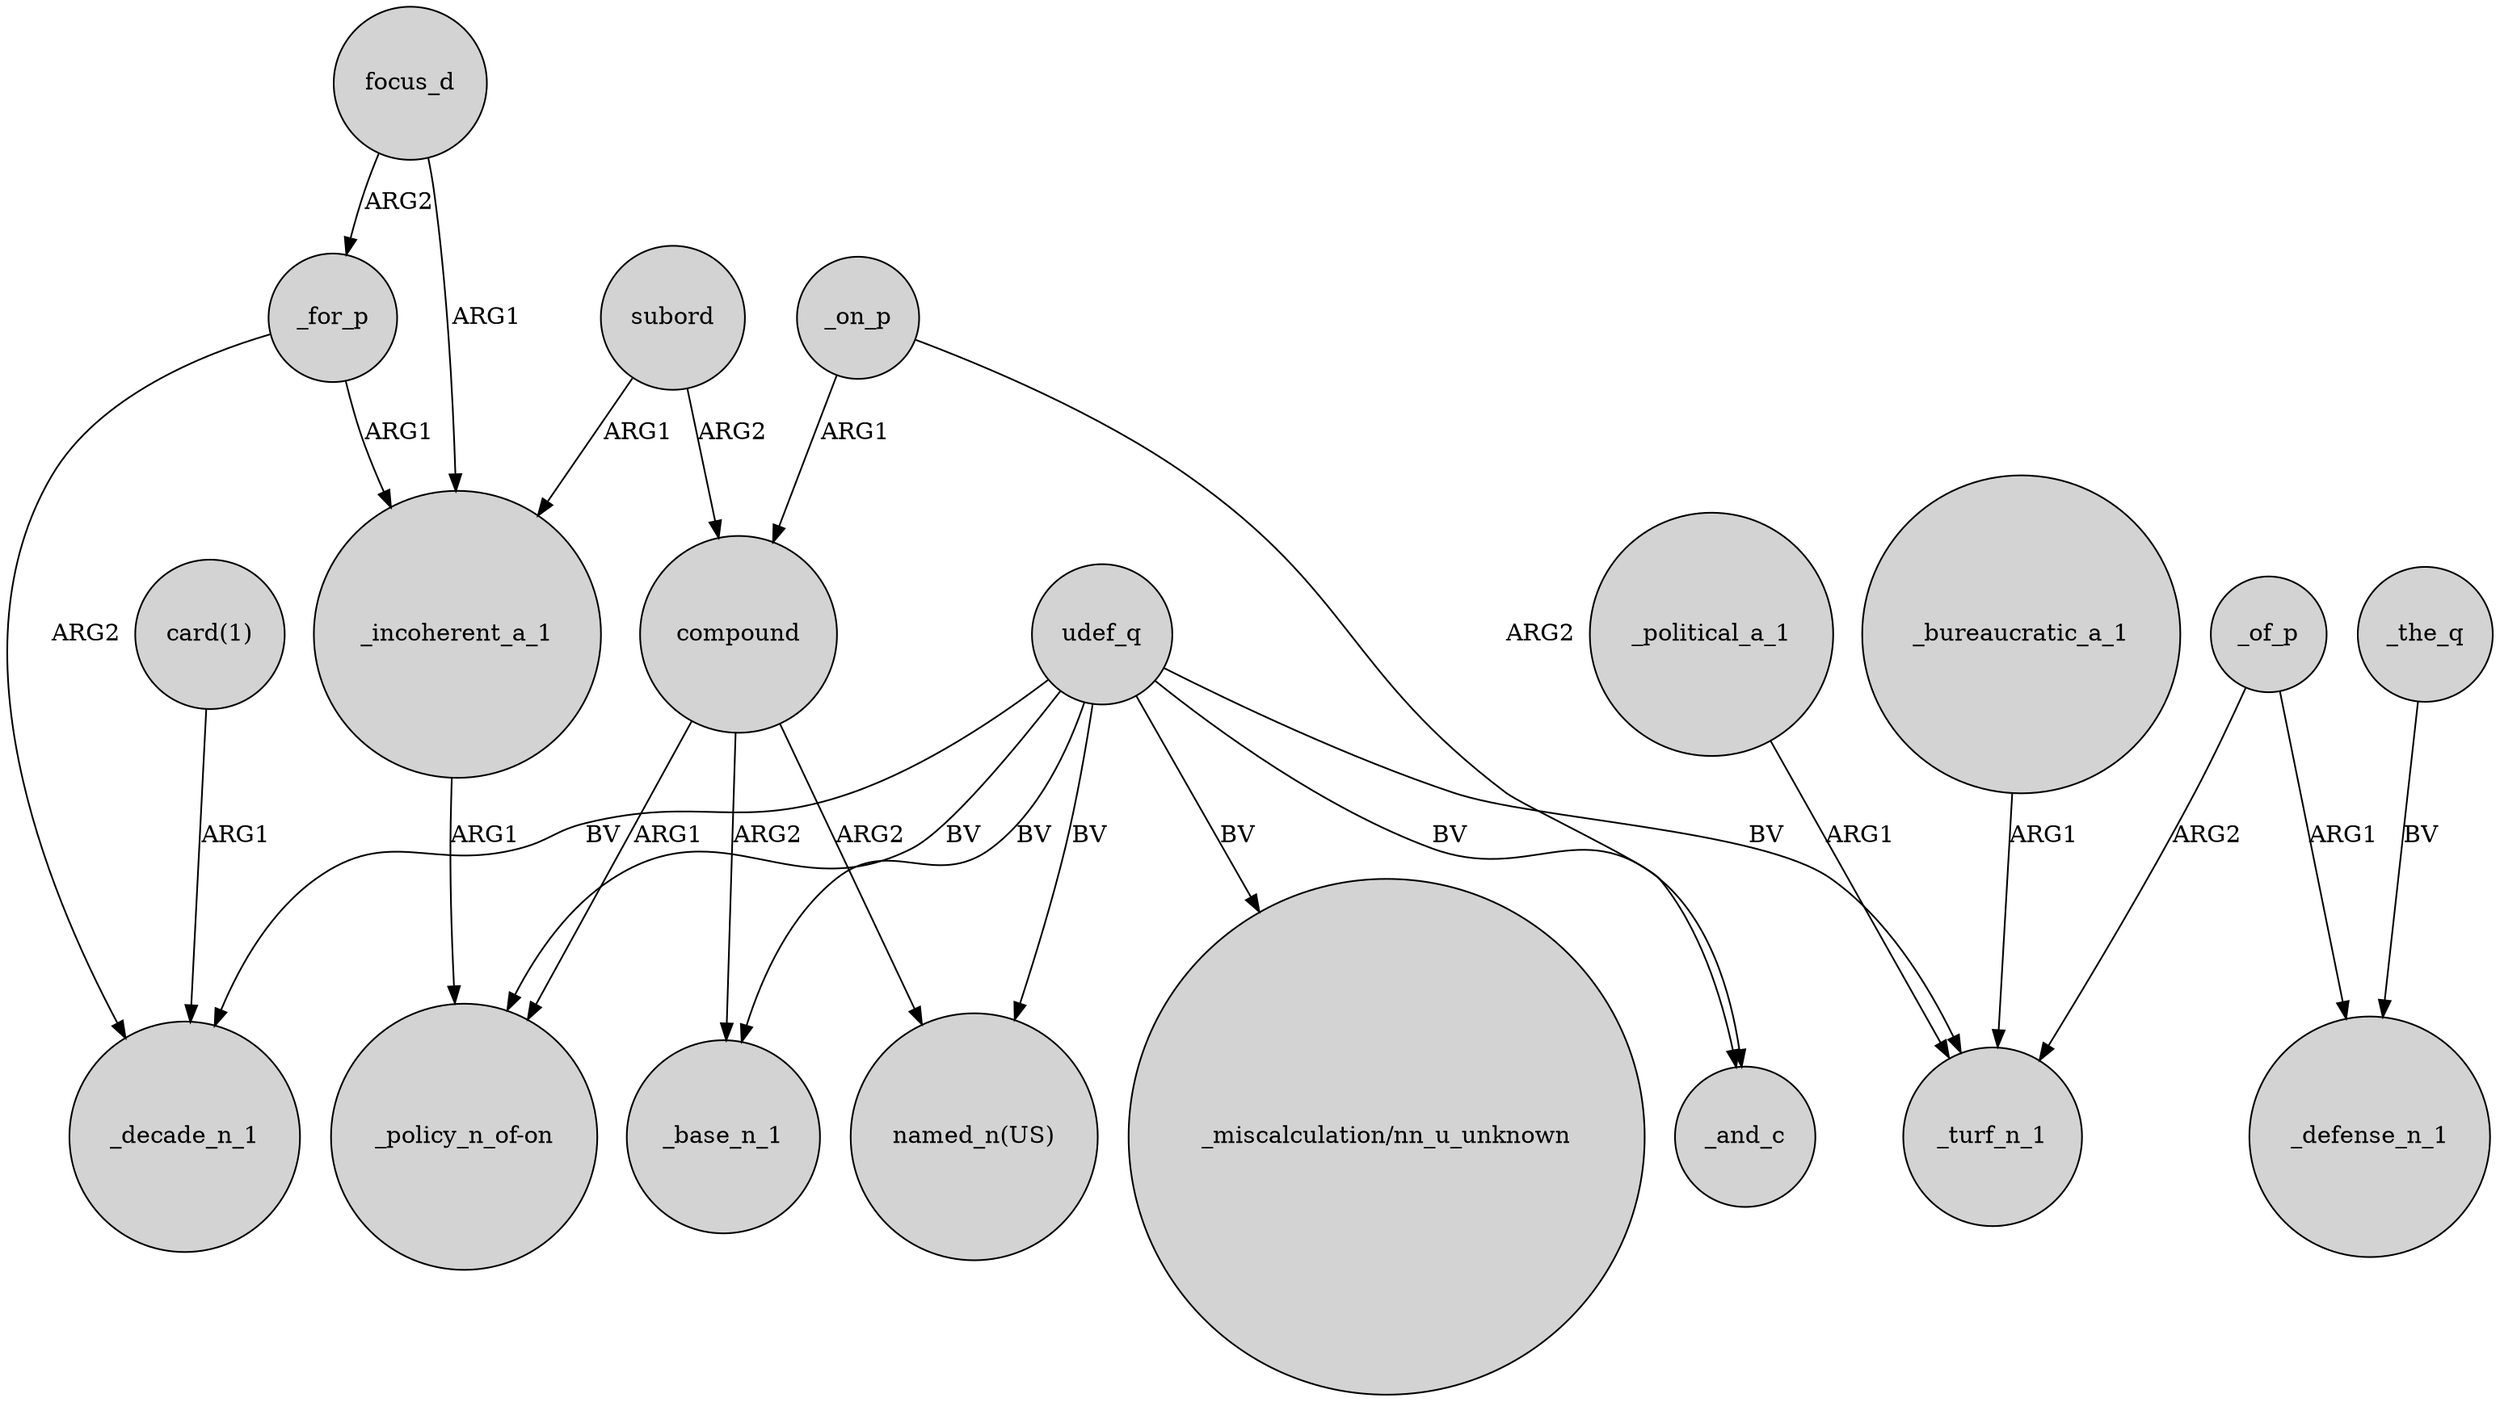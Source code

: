 digraph {
	node [shape=circle style=filled]
	udef_q -> "named_n(US)" [label=BV]
	_bureaucratic_a_1 -> _turf_n_1 [label=ARG1]
	udef_q -> _turf_n_1 [label=BV]
	_for_p -> _decade_n_1 [label=ARG2]
	_of_p -> _defense_n_1 [label=ARG1]
	udef_q -> "_policy_n_of-on" [label=BV]
	compound -> "named_n(US)" [label=ARG2]
	focus_d -> _for_p [label=ARG2]
	udef_q -> _base_n_1 [label=BV]
	compound -> _base_n_1 [label=ARG2]
	udef_q -> "_miscalculation/nn_u_unknown" [label=BV]
	_the_q -> _defense_n_1 [label=BV]
	compound -> "_policy_n_of-on" [label=ARG1]
	_on_p -> compound [label=ARG1]
	subord -> _incoherent_a_1 [label=ARG1]
	_of_p -> _turf_n_1 [label=ARG2]
	_political_a_1 -> _turf_n_1 [label=ARG1]
	_on_p -> _and_c [label=ARG2]
	focus_d -> _incoherent_a_1 [label=ARG1]
	udef_q -> _and_c [label=BV]
	subord -> compound [label=ARG2]
	"card(1)" -> _decade_n_1 [label=ARG1]
	_incoherent_a_1 -> "_policy_n_of-on" [label=ARG1]
	udef_q -> _decade_n_1 [label=BV]
	_for_p -> _incoherent_a_1 [label=ARG1]
}
